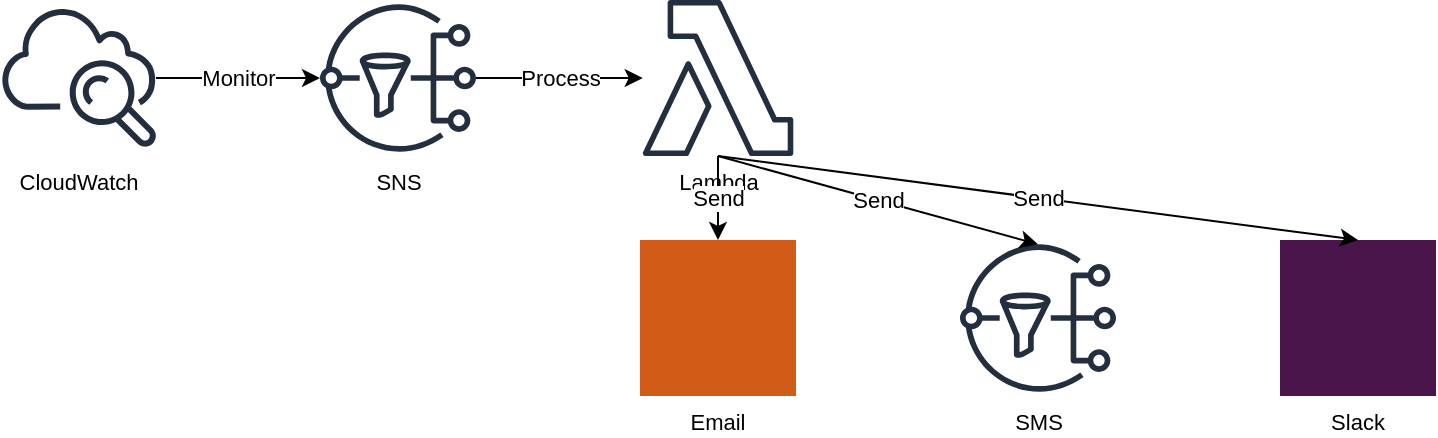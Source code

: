 <?xml version="1.0" encoding="UTF-8"?>
<mxfile version="21.7.5" type="device">
  <diagram id="alerts-flow" name="FarmTech Alerts Flow">
    <mxGraphModel dx="1422" dy="762" grid="1" gridSize="10" guides="1" tooltips="1" connect="1" arrows="1" fold="1" page="1" pageScale="1" pageWidth="1169" pageHeight="827" math="0" shadow="0">
      <root>
        <mxCell id="0"/>
        <mxCell id="1" parent="0"/>
        
        <!-- CloudWatch -->
        <mxCell id="cloudwatch" value="CloudWatch" style="shape=mxgraph.aws4.cloudwatch;html=1;dashed=0;fillColor=#232F3E;strokeColor=none;verticalLabelPosition=bottom;verticalAlign=top;align=center;html=1;fontSize=11;fontStyle=0;aspect=fixed;pointerEvents=1;" vertex="1" parent="1">
          <mxGeometry x="40" y="40" width="78" height="78" as="geometry"/>
        </mxCell>
        
        <!-- SNS -->
        <mxCell id="sns" value="SNS" style="shape=mxgraph.aws4.sns;html=1;dashed=0;fillColor=#232F3E;strokeColor=none;verticalLabelPosition=bottom;verticalAlign=top;align=center;html=1;fontSize=11;fontStyle=0;aspect=fixed;pointerEvents=1;" vertex="1" parent="1">
          <mxGeometry x="200" y="40" width="78" height="78" as="geometry"/>
        </mxCell>
        
        <!-- Lambda -->
        <mxCell id="lambda" value="Lambda" style="shape=mxgraph.aws4.lambda;html=1;dashed=0;fillColor=#232F3E;strokeColor=none;verticalLabelPosition=bottom;verticalAlign=top;align=center;html=1;fontSize=11;fontStyle=0;aspect=fixed;pointerEvents=1;" vertex="1" parent="1">
          <mxGeometry x="360" y="40" width="78" height="78" as="geometry"/>
        </mxCell>
        
        <!-- Email -->
        <mxCell id="email" value="Email" style="shape=mxgraph.aws4.ses;html=1;dashed=0;fillColor=#232F3E;strokeColor=none;verticalLabelPosition=bottom;verticalAlign=top;align=center;html=1;fontSize=11;fontStyle=0;aspect=fixed;pointerEvents=1;whiteSpace=wrap;fillColor=#D05C17;" vertex="1" parent="1">
          <mxGeometry x="360" y="160" width="78" height="78" as="geometry"/>
        </mxCell>
        
        <!-- SMS -->
        <mxCell id="sms" value="SMS" style="shape=mxgraph.aws4.sns;html=1;dashed=0;fillColor=#232F3E;strokeColor=none;verticalLabelPosition=bottom;verticalAlign=top;align=center;html=1;fontSize=11;fontStyle=0;aspect=fixed;pointerEvents=1;" vertex="1" parent="1">
          <mxGeometry x="520" y="160" width="78" height="78" as="geometry"/>
        </mxCell>
        
        <!-- Slack -->
        <mxCell id="slack" value="Slack" style="shape=mxgraph.aws4.slack;html=1;dashed=0;fillColor=#232F3E;strokeColor=none;verticalLabelPosition=bottom;verticalAlign=top;align=center;html=1;fontSize=11;fontStyle=0;aspect=fixed;pointerEvents=1;whiteSpace=wrap;fillColor=#4A154B;" vertex="1" parent="1">
          <mxGeometry x="680" y="160" width="78" height="78" as="geometry"/>
        </mxCell>
        
        <!-- Connections -->
        <mxCell id="conn1" value="Monitor" style="endArrow=classic;html=1;exitX=1;exitY=0.5;exitDx=0;exitDy=0;entryX=0;entryY=0.5;entryDx=0;entryDy=0;" edge="1" parent="1" source="cloudwatch" target="sns">
          <mxGeometry width="50" height="50" relative="1" as="geometry"/>
        </mxCell>
        
        <mxCell id="conn2" value="Process" style="endArrow=classic;html=1;exitX=1;exitY=0.5;exitDx=0;exitDy=0;entryX=0;entryY=0.5;entryDx=0;entryDy=0;" edge="1" parent="1" source="sns" target="lambda">
          <mxGeometry width="50" height="50" relative="1" as="geometry"/>
        </mxCell>
        
        <mxCell id="conn3" value="Send" style="endArrow=classic;html=1;exitX=0.5;exitY=1;exitDx=0;exitDy=0;entryX=0.5;entryY=0;entryDx=0;entryDy=0;" edge="1" parent="1" source="lambda" target="email">
          <mxGeometry width="50" height="50" relative="1" as="geometry"/>
        </mxCell>
        
        <mxCell id="conn4" value="Send" style="endArrow=classic;html=1;exitX=0.5;exitY=1;exitDx=0;exitDy=0;entryX=0.5;entryY=0;entryDx=0;entryDy=0;" edge="1" parent="1" source="lambda" target="sms">
          <mxGeometry width="50" height="50" relative="1" as="geometry"/>
        </mxCell>
        
        <mxCell id="conn5" value="Send" style="endArrow=classic;html=1;exitX=0.5;exitY=1;exitDx=0;exitDy=0;entryX=0.5;entryY=0;entryDx=0;entryDy=0;" edge="1" parent="1" source="lambda" target="slack">
          <mxGeometry width="50" height="50" relative="1" as="geometry"/>
        </mxCell>
        
      </root>
    </mxGraphModel>
  </diagram>
</mxfile> 